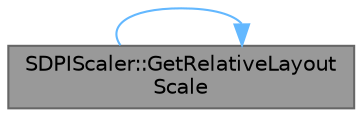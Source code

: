 digraph "SDPIScaler::GetRelativeLayoutScale"
{
 // INTERACTIVE_SVG=YES
 // LATEX_PDF_SIZE
  bgcolor="transparent";
  edge [fontname=Helvetica,fontsize=10,labelfontname=Helvetica,labelfontsize=10];
  node [fontname=Helvetica,fontsize=10,shape=box,height=0.2,width=0.4];
  rankdir="LR";
  Node1 [id="Node000001",label="SDPIScaler::GetRelativeLayout\lScale",height=0.2,width=0.4,color="gray40", fillcolor="grey60", style="filled", fontcolor="black",tooltip="What is the Child's scale relative to this widget."];
  Node1 -> Node1 [id="edge1_Node000001_Node000001",color="steelblue1",style="solid",tooltip=" "];
}

